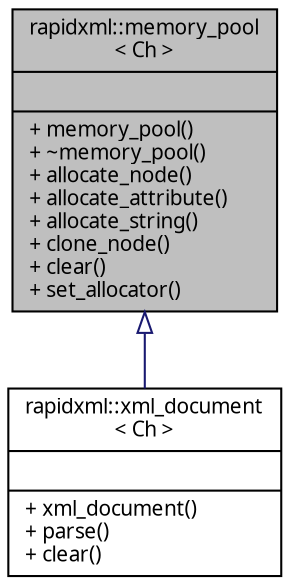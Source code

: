 digraph "rapidxml::memory_pool&lt; Ch &gt;"
{
 // INTERACTIVE_SVG=YES
  edge [fontname="Verdana",fontsize="10",labelfontname="Verdana",labelfontsize="10"];
  node [fontname="Verdana",fontsize="10",shape=record];
  Node1 [label="{rapidxml::memory_pool\l\< Ch \>\n||+ memory_pool()\l+ ~memory_pool()\l+ allocate_node()\l+ allocate_attribute()\l+ allocate_string()\l+ clone_node()\l+ clear()\l+ set_allocator()\l}",height=0.2,width=0.4,color="black", fillcolor="grey75", style="filled", fontcolor="black"];
  Node1 -> Node2 [dir="back",color="midnightblue",fontsize="10",style="solid",arrowtail="onormal",fontname="Verdana"];
  Node2 [label="{rapidxml::xml_document\l\< Ch \>\n||+ xml_document()\l+ parse()\l+ clear()\l}",height=0.2,width=0.4,color="black", fillcolor="white", style="filled",URL="$a00154.html"];
}
